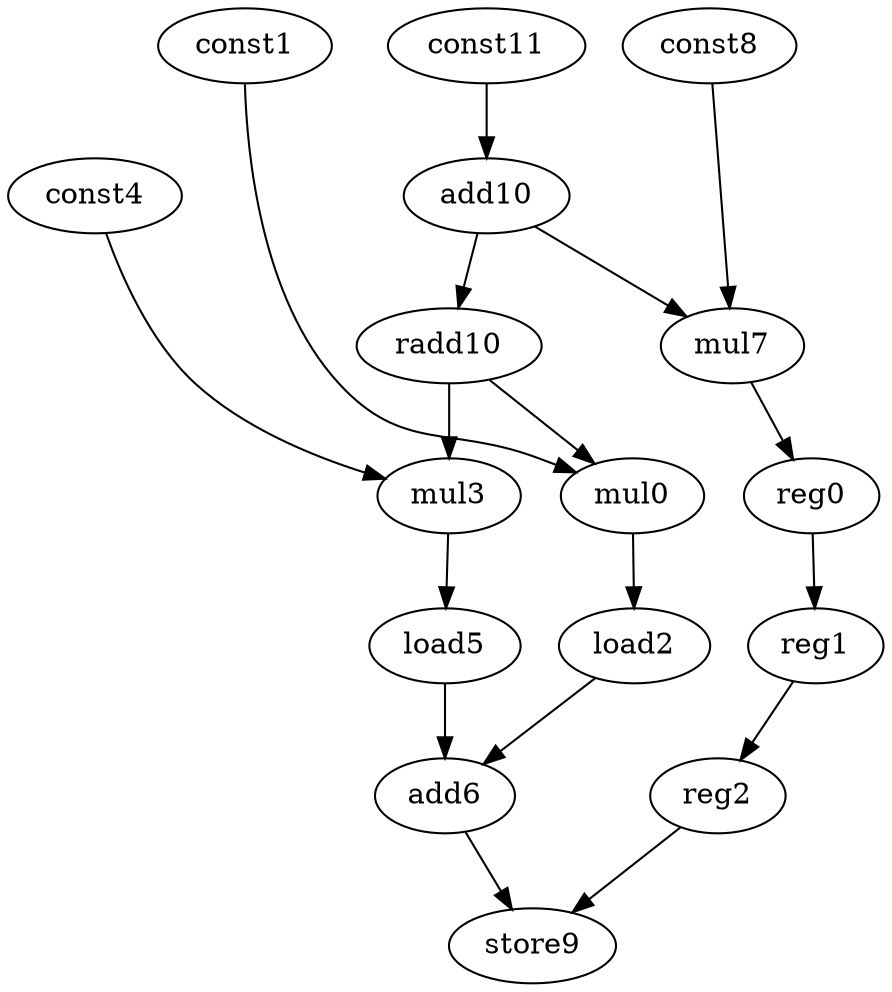 digraph G {
    mul0;
    load2;
    const1;
    add6;
    mul3;
    load5;
    const4;
    store9;
    mul7;
    reg0;
    const8;
    reg1;
    reg2;
    add10;
    radd10;
    const11;
    mul0 -> load2 [weight=0];
    load2 -> add6 [weight=0];
    const1 -> mul0 [weight=0];
    add6 -> store9 [weight=0];
    mul3 -> load5 [weight=0];
    load5 -> add6 [weight=2];
    const4 -> mul3 [weight=0];
    mul7 -> reg0 [weight=0];
    reg0 -> reg1 [weight=0];
    const8 -> mul7 [weight=0];
    reg1 -> reg2 [weight=0];
    reg2 -> store9 [weight=0];
    add10 -> radd10 [weight=0];
    add10 -> mul7 [weight=0];
    radd10 -> mul0 [weight=0];
    radd10 -> mul3 [weight=2];
    const11 -> add10 [weight=1];
}
